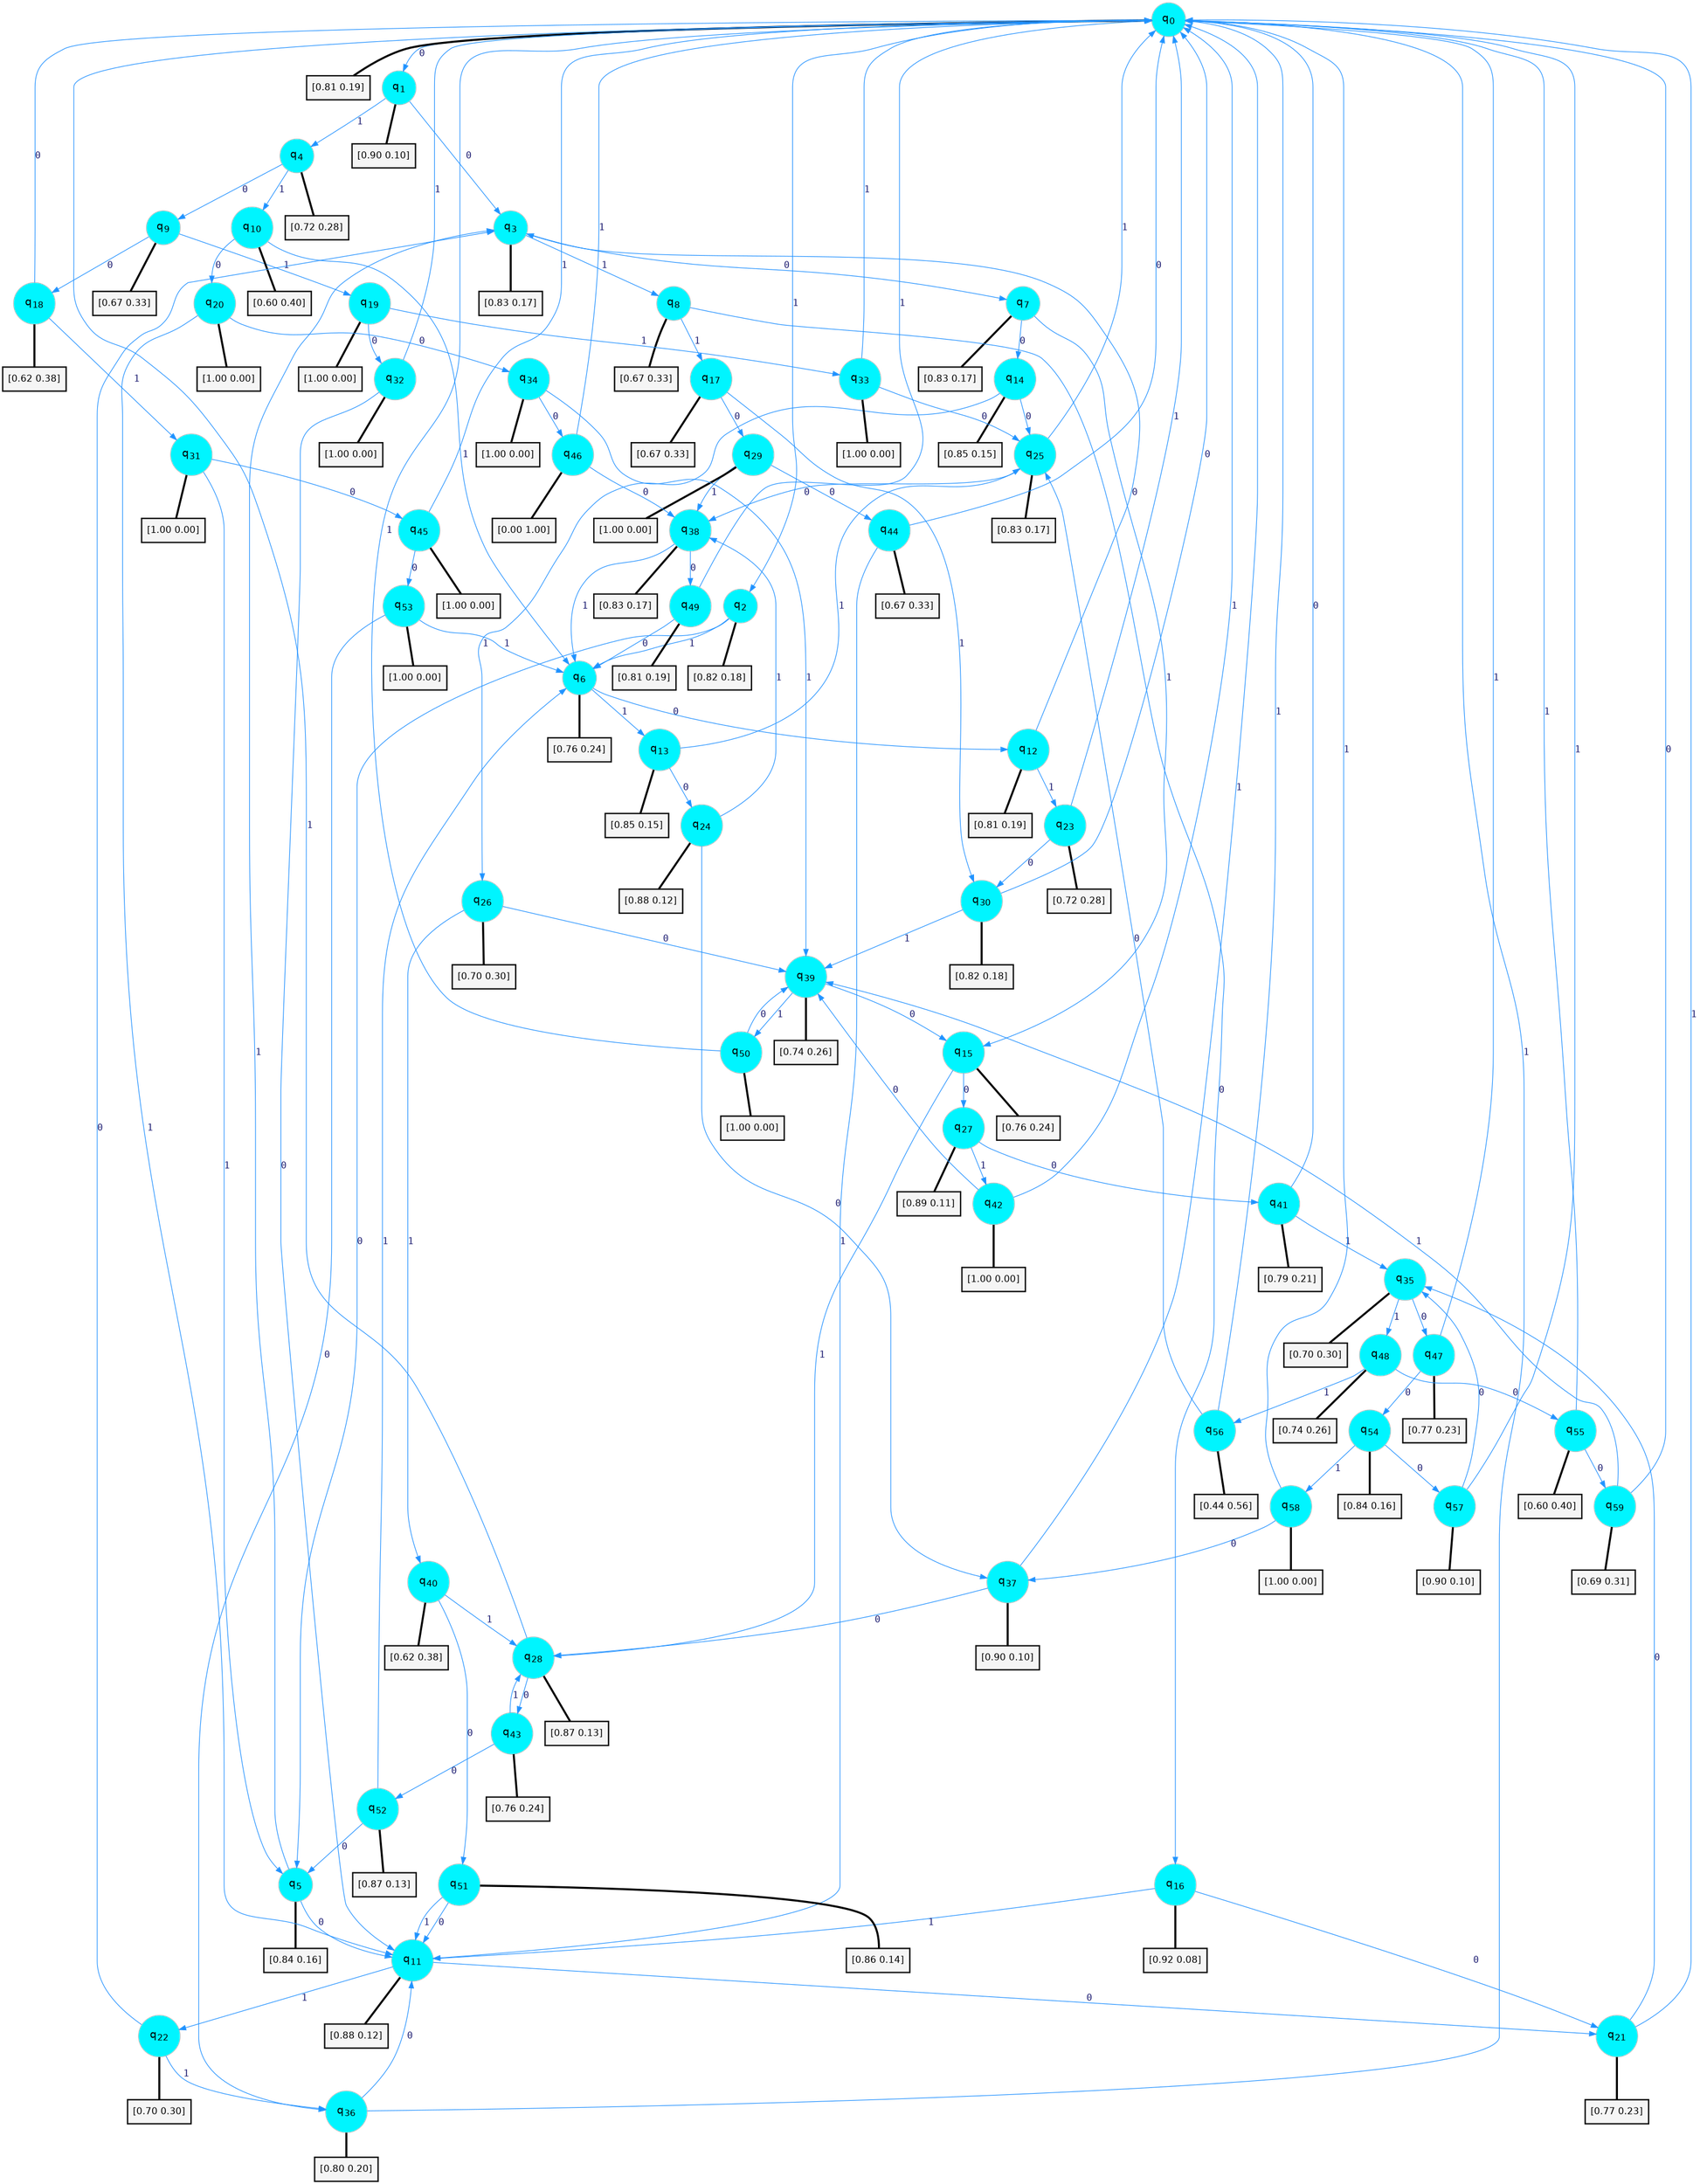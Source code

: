 digraph G {
graph [
bgcolor=transparent, dpi=300, rankdir=TD, size="40,25"];
node [
color=gray, fillcolor=turquoise1, fontcolor=black, fontname=Helvetica, fontsize=16, fontweight=bold, shape=circle, style=filled];
edge [
arrowsize=1, color=dodgerblue1, fontcolor=midnightblue, fontname=courier, fontweight=bold, penwidth=1, style=solid, weight=20];
0[label=<q<SUB>0</SUB>>];
1[label=<q<SUB>1</SUB>>];
2[label=<q<SUB>2</SUB>>];
3[label=<q<SUB>3</SUB>>];
4[label=<q<SUB>4</SUB>>];
5[label=<q<SUB>5</SUB>>];
6[label=<q<SUB>6</SUB>>];
7[label=<q<SUB>7</SUB>>];
8[label=<q<SUB>8</SUB>>];
9[label=<q<SUB>9</SUB>>];
10[label=<q<SUB>10</SUB>>];
11[label=<q<SUB>11</SUB>>];
12[label=<q<SUB>12</SUB>>];
13[label=<q<SUB>13</SUB>>];
14[label=<q<SUB>14</SUB>>];
15[label=<q<SUB>15</SUB>>];
16[label=<q<SUB>16</SUB>>];
17[label=<q<SUB>17</SUB>>];
18[label=<q<SUB>18</SUB>>];
19[label=<q<SUB>19</SUB>>];
20[label=<q<SUB>20</SUB>>];
21[label=<q<SUB>21</SUB>>];
22[label=<q<SUB>22</SUB>>];
23[label=<q<SUB>23</SUB>>];
24[label=<q<SUB>24</SUB>>];
25[label=<q<SUB>25</SUB>>];
26[label=<q<SUB>26</SUB>>];
27[label=<q<SUB>27</SUB>>];
28[label=<q<SUB>28</SUB>>];
29[label=<q<SUB>29</SUB>>];
30[label=<q<SUB>30</SUB>>];
31[label=<q<SUB>31</SUB>>];
32[label=<q<SUB>32</SUB>>];
33[label=<q<SUB>33</SUB>>];
34[label=<q<SUB>34</SUB>>];
35[label=<q<SUB>35</SUB>>];
36[label=<q<SUB>36</SUB>>];
37[label=<q<SUB>37</SUB>>];
38[label=<q<SUB>38</SUB>>];
39[label=<q<SUB>39</SUB>>];
40[label=<q<SUB>40</SUB>>];
41[label=<q<SUB>41</SUB>>];
42[label=<q<SUB>42</SUB>>];
43[label=<q<SUB>43</SUB>>];
44[label=<q<SUB>44</SUB>>];
45[label=<q<SUB>45</SUB>>];
46[label=<q<SUB>46</SUB>>];
47[label=<q<SUB>47</SUB>>];
48[label=<q<SUB>48</SUB>>];
49[label=<q<SUB>49</SUB>>];
50[label=<q<SUB>50</SUB>>];
51[label=<q<SUB>51</SUB>>];
52[label=<q<SUB>52</SUB>>];
53[label=<q<SUB>53</SUB>>];
54[label=<q<SUB>54</SUB>>];
55[label=<q<SUB>55</SUB>>];
56[label=<q<SUB>56</SUB>>];
57[label=<q<SUB>57</SUB>>];
58[label=<q<SUB>58</SUB>>];
59[label=<q<SUB>59</SUB>>];
60[label="[0.81 0.19]", shape=box,fontcolor=black, fontname=Helvetica, fontsize=14, penwidth=2, fillcolor=whitesmoke,color=black];
61[label="[0.90 0.10]", shape=box,fontcolor=black, fontname=Helvetica, fontsize=14, penwidth=2, fillcolor=whitesmoke,color=black];
62[label="[0.82 0.18]", shape=box,fontcolor=black, fontname=Helvetica, fontsize=14, penwidth=2, fillcolor=whitesmoke,color=black];
63[label="[0.83 0.17]", shape=box,fontcolor=black, fontname=Helvetica, fontsize=14, penwidth=2, fillcolor=whitesmoke,color=black];
64[label="[0.72 0.28]", shape=box,fontcolor=black, fontname=Helvetica, fontsize=14, penwidth=2, fillcolor=whitesmoke,color=black];
65[label="[0.84 0.16]", shape=box,fontcolor=black, fontname=Helvetica, fontsize=14, penwidth=2, fillcolor=whitesmoke,color=black];
66[label="[0.76 0.24]", shape=box,fontcolor=black, fontname=Helvetica, fontsize=14, penwidth=2, fillcolor=whitesmoke,color=black];
67[label="[0.83 0.17]", shape=box,fontcolor=black, fontname=Helvetica, fontsize=14, penwidth=2, fillcolor=whitesmoke,color=black];
68[label="[0.67 0.33]", shape=box,fontcolor=black, fontname=Helvetica, fontsize=14, penwidth=2, fillcolor=whitesmoke,color=black];
69[label="[0.67 0.33]", shape=box,fontcolor=black, fontname=Helvetica, fontsize=14, penwidth=2, fillcolor=whitesmoke,color=black];
70[label="[0.60 0.40]", shape=box,fontcolor=black, fontname=Helvetica, fontsize=14, penwidth=2, fillcolor=whitesmoke,color=black];
71[label="[0.88 0.12]", shape=box,fontcolor=black, fontname=Helvetica, fontsize=14, penwidth=2, fillcolor=whitesmoke,color=black];
72[label="[0.81 0.19]", shape=box,fontcolor=black, fontname=Helvetica, fontsize=14, penwidth=2, fillcolor=whitesmoke,color=black];
73[label="[0.85 0.15]", shape=box,fontcolor=black, fontname=Helvetica, fontsize=14, penwidth=2, fillcolor=whitesmoke,color=black];
74[label="[0.85 0.15]", shape=box,fontcolor=black, fontname=Helvetica, fontsize=14, penwidth=2, fillcolor=whitesmoke,color=black];
75[label="[0.76 0.24]", shape=box,fontcolor=black, fontname=Helvetica, fontsize=14, penwidth=2, fillcolor=whitesmoke,color=black];
76[label="[0.92 0.08]", shape=box,fontcolor=black, fontname=Helvetica, fontsize=14, penwidth=2, fillcolor=whitesmoke,color=black];
77[label="[0.67 0.33]", shape=box,fontcolor=black, fontname=Helvetica, fontsize=14, penwidth=2, fillcolor=whitesmoke,color=black];
78[label="[0.62 0.38]", shape=box,fontcolor=black, fontname=Helvetica, fontsize=14, penwidth=2, fillcolor=whitesmoke,color=black];
79[label="[1.00 0.00]", shape=box,fontcolor=black, fontname=Helvetica, fontsize=14, penwidth=2, fillcolor=whitesmoke,color=black];
80[label="[1.00 0.00]", shape=box,fontcolor=black, fontname=Helvetica, fontsize=14, penwidth=2, fillcolor=whitesmoke,color=black];
81[label="[0.77 0.23]", shape=box,fontcolor=black, fontname=Helvetica, fontsize=14, penwidth=2, fillcolor=whitesmoke,color=black];
82[label="[0.70 0.30]", shape=box,fontcolor=black, fontname=Helvetica, fontsize=14, penwidth=2, fillcolor=whitesmoke,color=black];
83[label="[0.72 0.28]", shape=box,fontcolor=black, fontname=Helvetica, fontsize=14, penwidth=2, fillcolor=whitesmoke,color=black];
84[label="[0.88 0.12]", shape=box,fontcolor=black, fontname=Helvetica, fontsize=14, penwidth=2, fillcolor=whitesmoke,color=black];
85[label="[0.83 0.17]", shape=box,fontcolor=black, fontname=Helvetica, fontsize=14, penwidth=2, fillcolor=whitesmoke,color=black];
86[label="[0.70 0.30]", shape=box,fontcolor=black, fontname=Helvetica, fontsize=14, penwidth=2, fillcolor=whitesmoke,color=black];
87[label="[0.89 0.11]", shape=box,fontcolor=black, fontname=Helvetica, fontsize=14, penwidth=2, fillcolor=whitesmoke,color=black];
88[label="[0.87 0.13]", shape=box,fontcolor=black, fontname=Helvetica, fontsize=14, penwidth=2, fillcolor=whitesmoke,color=black];
89[label="[1.00 0.00]", shape=box,fontcolor=black, fontname=Helvetica, fontsize=14, penwidth=2, fillcolor=whitesmoke,color=black];
90[label="[0.82 0.18]", shape=box,fontcolor=black, fontname=Helvetica, fontsize=14, penwidth=2, fillcolor=whitesmoke,color=black];
91[label="[1.00 0.00]", shape=box,fontcolor=black, fontname=Helvetica, fontsize=14, penwidth=2, fillcolor=whitesmoke,color=black];
92[label="[1.00 0.00]", shape=box,fontcolor=black, fontname=Helvetica, fontsize=14, penwidth=2, fillcolor=whitesmoke,color=black];
93[label="[1.00 0.00]", shape=box,fontcolor=black, fontname=Helvetica, fontsize=14, penwidth=2, fillcolor=whitesmoke,color=black];
94[label="[1.00 0.00]", shape=box,fontcolor=black, fontname=Helvetica, fontsize=14, penwidth=2, fillcolor=whitesmoke,color=black];
95[label="[0.70 0.30]", shape=box,fontcolor=black, fontname=Helvetica, fontsize=14, penwidth=2, fillcolor=whitesmoke,color=black];
96[label="[0.80 0.20]", shape=box,fontcolor=black, fontname=Helvetica, fontsize=14, penwidth=2, fillcolor=whitesmoke,color=black];
97[label="[0.90 0.10]", shape=box,fontcolor=black, fontname=Helvetica, fontsize=14, penwidth=2, fillcolor=whitesmoke,color=black];
98[label="[0.83 0.17]", shape=box,fontcolor=black, fontname=Helvetica, fontsize=14, penwidth=2, fillcolor=whitesmoke,color=black];
99[label="[0.74 0.26]", shape=box,fontcolor=black, fontname=Helvetica, fontsize=14, penwidth=2, fillcolor=whitesmoke,color=black];
100[label="[0.62 0.38]", shape=box,fontcolor=black, fontname=Helvetica, fontsize=14, penwidth=2, fillcolor=whitesmoke,color=black];
101[label="[0.79 0.21]", shape=box,fontcolor=black, fontname=Helvetica, fontsize=14, penwidth=2, fillcolor=whitesmoke,color=black];
102[label="[1.00 0.00]", shape=box,fontcolor=black, fontname=Helvetica, fontsize=14, penwidth=2, fillcolor=whitesmoke,color=black];
103[label="[0.76 0.24]", shape=box,fontcolor=black, fontname=Helvetica, fontsize=14, penwidth=2, fillcolor=whitesmoke,color=black];
104[label="[0.67 0.33]", shape=box,fontcolor=black, fontname=Helvetica, fontsize=14, penwidth=2, fillcolor=whitesmoke,color=black];
105[label="[1.00 0.00]", shape=box,fontcolor=black, fontname=Helvetica, fontsize=14, penwidth=2, fillcolor=whitesmoke,color=black];
106[label="[0.00 1.00]", shape=box,fontcolor=black, fontname=Helvetica, fontsize=14, penwidth=2, fillcolor=whitesmoke,color=black];
107[label="[0.77 0.23]", shape=box,fontcolor=black, fontname=Helvetica, fontsize=14, penwidth=2, fillcolor=whitesmoke,color=black];
108[label="[0.74 0.26]", shape=box,fontcolor=black, fontname=Helvetica, fontsize=14, penwidth=2, fillcolor=whitesmoke,color=black];
109[label="[0.81 0.19]", shape=box,fontcolor=black, fontname=Helvetica, fontsize=14, penwidth=2, fillcolor=whitesmoke,color=black];
110[label="[1.00 0.00]", shape=box,fontcolor=black, fontname=Helvetica, fontsize=14, penwidth=2, fillcolor=whitesmoke,color=black];
111[label="[0.86 0.14]", shape=box,fontcolor=black, fontname=Helvetica, fontsize=14, penwidth=2, fillcolor=whitesmoke,color=black];
112[label="[0.87 0.13]", shape=box,fontcolor=black, fontname=Helvetica, fontsize=14, penwidth=2, fillcolor=whitesmoke,color=black];
113[label="[1.00 0.00]", shape=box,fontcolor=black, fontname=Helvetica, fontsize=14, penwidth=2, fillcolor=whitesmoke,color=black];
114[label="[0.84 0.16]", shape=box,fontcolor=black, fontname=Helvetica, fontsize=14, penwidth=2, fillcolor=whitesmoke,color=black];
115[label="[0.60 0.40]", shape=box,fontcolor=black, fontname=Helvetica, fontsize=14, penwidth=2, fillcolor=whitesmoke,color=black];
116[label="[0.44 0.56]", shape=box,fontcolor=black, fontname=Helvetica, fontsize=14, penwidth=2, fillcolor=whitesmoke,color=black];
117[label="[0.90 0.10]", shape=box,fontcolor=black, fontname=Helvetica, fontsize=14, penwidth=2, fillcolor=whitesmoke,color=black];
118[label="[1.00 0.00]", shape=box,fontcolor=black, fontname=Helvetica, fontsize=14, penwidth=2, fillcolor=whitesmoke,color=black];
119[label="[0.69 0.31]", shape=box,fontcolor=black, fontname=Helvetica, fontsize=14, penwidth=2, fillcolor=whitesmoke,color=black];
0->1 [label=0];
0->2 [label=1];
0->60 [arrowhead=none, penwidth=3,color=black];
1->3 [label=0];
1->4 [label=1];
1->61 [arrowhead=none, penwidth=3,color=black];
2->5 [label=0];
2->6 [label=1];
2->62 [arrowhead=none, penwidth=3,color=black];
3->7 [label=0];
3->8 [label=1];
3->63 [arrowhead=none, penwidth=3,color=black];
4->9 [label=0];
4->10 [label=1];
4->64 [arrowhead=none, penwidth=3,color=black];
5->11 [label=0];
5->3 [label=1];
5->65 [arrowhead=none, penwidth=3,color=black];
6->12 [label=0];
6->13 [label=1];
6->66 [arrowhead=none, penwidth=3,color=black];
7->14 [label=0];
7->15 [label=1];
7->67 [arrowhead=none, penwidth=3,color=black];
8->16 [label=0];
8->17 [label=1];
8->68 [arrowhead=none, penwidth=3,color=black];
9->18 [label=0];
9->19 [label=1];
9->69 [arrowhead=none, penwidth=3,color=black];
10->20 [label=0];
10->6 [label=1];
10->70 [arrowhead=none, penwidth=3,color=black];
11->21 [label=0];
11->22 [label=1];
11->71 [arrowhead=none, penwidth=3,color=black];
12->3 [label=0];
12->23 [label=1];
12->72 [arrowhead=none, penwidth=3,color=black];
13->24 [label=0];
13->25 [label=1];
13->73 [arrowhead=none, penwidth=3,color=black];
14->25 [label=0];
14->26 [label=1];
14->74 [arrowhead=none, penwidth=3,color=black];
15->27 [label=0];
15->28 [label=1];
15->75 [arrowhead=none, penwidth=3,color=black];
16->21 [label=0];
16->11 [label=1];
16->76 [arrowhead=none, penwidth=3,color=black];
17->29 [label=0];
17->30 [label=1];
17->77 [arrowhead=none, penwidth=3,color=black];
18->0 [label=0];
18->31 [label=1];
18->78 [arrowhead=none, penwidth=3,color=black];
19->32 [label=0];
19->33 [label=1];
19->79 [arrowhead=none, penwidth=3,color=black];
20->34 [label=0];
20->11 [label=1];
20->80 [arrowhead=none, penwidth=3,color=black];
21->35 [label=0];
21->0 [label=1];
21->81 [arrowhead=none, penwidth=3,color=black];
22->3 [label=0];
22->36 [label=1];
22->82 [arrowhead=none, penwidth=3,color=black];
23->30 [label=0];
23->0 [label=1];
23->83 [arrowhead=none, penwidth=3,color=black];
24->37 [label=0];
24->38 [label=1];
24->84 [arrowhead=none, penwidth=3,color=black];
25->38 [label=0];
25->0 [label=1];
25->85 [arrowhead=none, penwidth=3,color=black];
26->39 [label=0];
26->40 [label=1];
26->86 [arrowhead=none, penwidth=3,color=black];
27->41 [label=0];
27->42 [label=1];
27->87 [arrowhead=none, penwidth=3,color=black];
28->43 [label=0];
28->0 [label=1];
28->88 [arrowhead=none, penwidth=3,color=black];
29->44 [label=0];
29->38 [label=1];
29->89 [arrowhead=none, penwidth=3,color=black];
30->0 [label=0];
30->39 [label=1];
30->90 [arrowhead=none, penwidth=3,color=black];
31->45 [label=0];
31->5 [label=1];
31->91 [arrowhead=none, penwidth=3,color=black];
32->11 [label=0];
32->0 [label=1];
32->92 [arrowhead=none, penwidth=3,color=black];
33->25 [label=0];
33->0 [label=1];
33->93 [arrowhead=none, penwidth=3,color=black];
34->46 [label=0];
34->39 [label=1];
34->94 [arrowhead=none, penwidth=3,color=black];
35->47 [label=0];
35->48 [label=1];
35->95 [arrowhead=none, penwidth=3,color=black];
36->11 [label=0];
36->0 [label=1];
36->96 [arrowhead=none, penwidth=3,color=black];
37->28 [label=0];
37->0 [label=1];
37->97 [arrowhead=none, penwidth=3,color=black];
38->49 [label=0];
38->6 [label=1];
38->98 [arrowhead=none, penwidth=3,color=black];
39->15 [label=0];
39->50 [label=1];
39->99 [arrowhead=none, penwidth=3,color=black];
40->51 [label=0];
40->28 [label=1];
40->100 [arrowhead=none, penwidth=3,color=black];
41->0 [label=0];
41->35 [label=1];
41->101 [arrowhead=none, penwidth=3,color=black];
42->39 [label=0];
42->0 [label=1];
42->102 [arrowhead=none, penwidth=3,color=black];
43->52 [label=0];
43->28 [label=1];
43->103 [arrowhead=none, penwidth=3,color=black];
44->0 [label=0];
44->11 [label=1];
44->104 [arrowhead=none, penwidth=3,color=black];
45->53 [label=0];
45->0 [label=1];
45->105 [arrowhead=none, penwidth=3,color=black];
46->38 [label=0];
46->0 [label=1];
46->106 [arrowhead=none, penwidth=3,color=black];
47->54 [label=0];
47->0 [label=1];
47->107 [arrowhead=none, penwidth=3,color=black];
48->55 [label=0];
48->56 [label=1];
48->108 [arrowhead=none, penwidth=3,color=black];
49->6 [label=0];
49->0 [label=1];
49->109 [arrowhead=none, penwidth=3,color=black];
50->39 [label=0];
50->0 [label=1];
50->110 [arrowhead=none, penwidth=3,color=black];
51->11 [label=0];
51->11 [label=1];
51->111 [arrowhead=none, penwidth=3,color=black];
52->5 [label=0];
52->6 [label=1];
52->112 [arrowhead=none, penwidth=3,color=black];
53->36 [label=0];
53->6 [label=1];
53->113 [arrowhead=none, penwidth=3,color=black];
54->57 [label=0];
54->58 [label=1];
54->114 [arrowhead=none, penwidth=3,color=black];
55->59 [label=0];
55->0 [label=1];
55->115 [arrowhead=none, penwidth=3,color=black];
56->25 [label=0];
56->0 [label=1];
56->116 [arrowhead=none, penwidth=3,color=black];
57->35 [label=0];
57->0 [label=1];
57->117 [arrowhead=none, penwidth=3,color=black];
58->37 [label=0];
58->0 [label=1];
58->118 [arrowhead=none, penwidth=3,color=black];
59->0 [label=0];
59->39 [label=1];
59->119 [arrowhead=none, penwidth=3,color=black];
}
